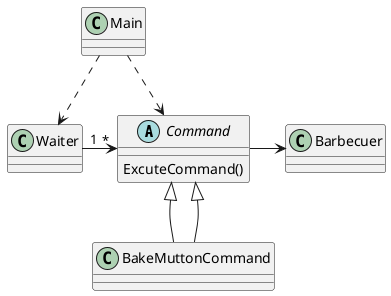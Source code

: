 @startuml
abstract class Command{
ExcuteCommand()
}
class Barbecuer{
}
class Waiter{
}
Command->Barbecuer
BakeMuttonCommand--up|>Command
BakeMuttonCommand--up|>Command
Waiter"1"->"*"Command
Main..>Command
Main..>Waiter


@enduml